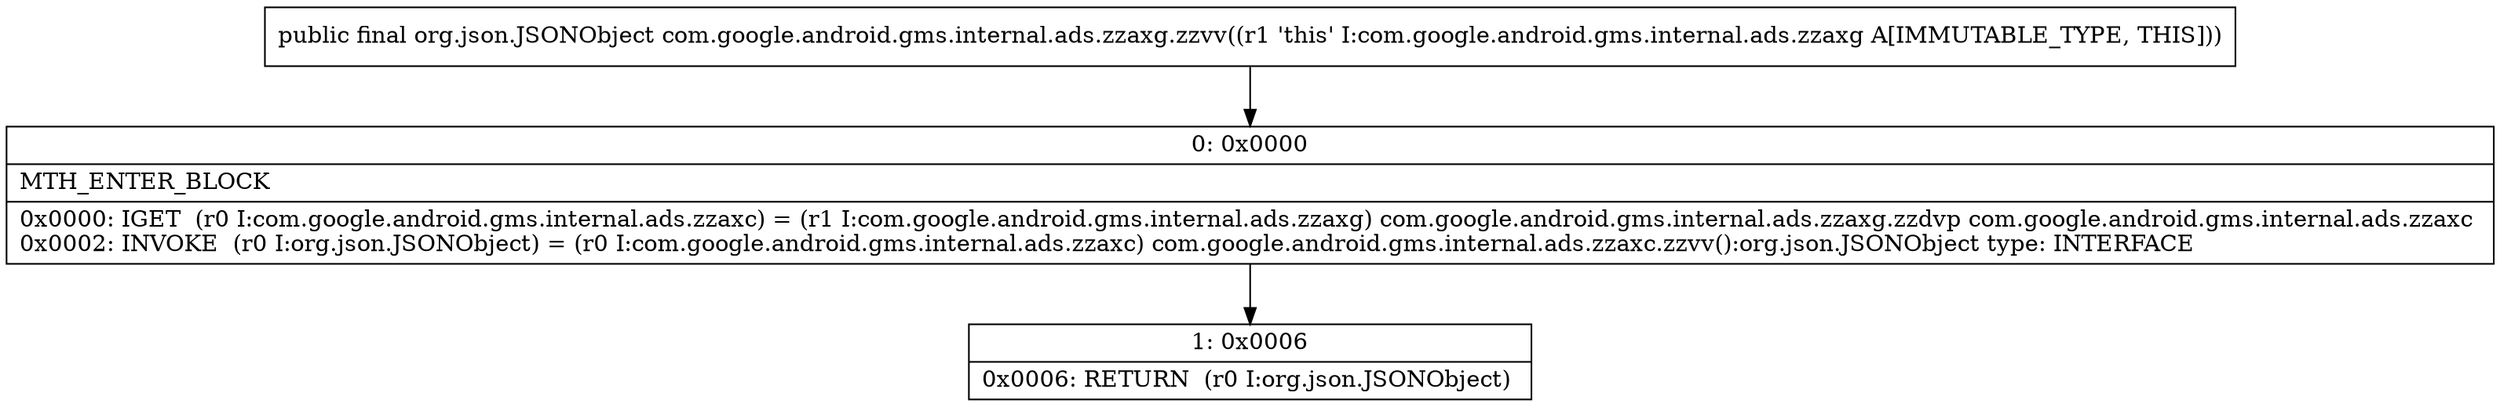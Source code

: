 digraph "CFG forcom.google.android.gms.internal.ads.zzaxg.zzvv()Lorg\/json\/JSONObject;" {
Node_0 [shape=record,label="{0\:\ 0x0000|MTH_ENTER_BLOCK\l|0x0000: IGET  (r0 I:com.google.android.gms.internal.ads.zzaxc) = (r1 I:com.google.android.gms.internal.ads.zzaxg) com.google.android.gms.internal.ads.zzaxg.zzdvp com.google.android.gms.internal.ads.zzaxc \l0x0002: INVOKE  (r0 I:org.json.JSONObject) = (r0 I:com.google.android.gms.internal.ads.zzaxc) com.google.android.gms.internal.ads.zzaxc.zzvv():org.json.JSONObject type: INTERFACE \l}"];
Node_1 [shape=record,label="{1\:\ 0x0006|0x0006: RETURN  (r0 I:org.json.JSONObject) \l}"];
MethodNode[shape=record,label="{public final org.json.JSONObject com.google.android.gms.internal.ads.zzaxg.zzvv((r1 'this' I:com.google.android.gms.internal.ads.zzaxg A[IMMUTABLE_TYPE, THIS])) }"];
MethodNode -> Node_0;
Node_0 -> Node_1;
}


